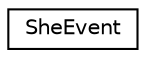 digraph "Graphical Class Hierarchy"
{
  edge [fontname="Helvetica",fontsize="10",labelfontname="Helvetica",labelfontsize="10"];
  node [fontname="Helvetica",fontsize="10",shape=record];
  rankdir="LR";
  Node1 [label="SheEvent",height=0.2,width=0.4,color="black", fillcolor="white", style="filled",URL="$dc/d98/class_she_event.html",tooltip="A class to define information for a super-heavy element event. "];
}
